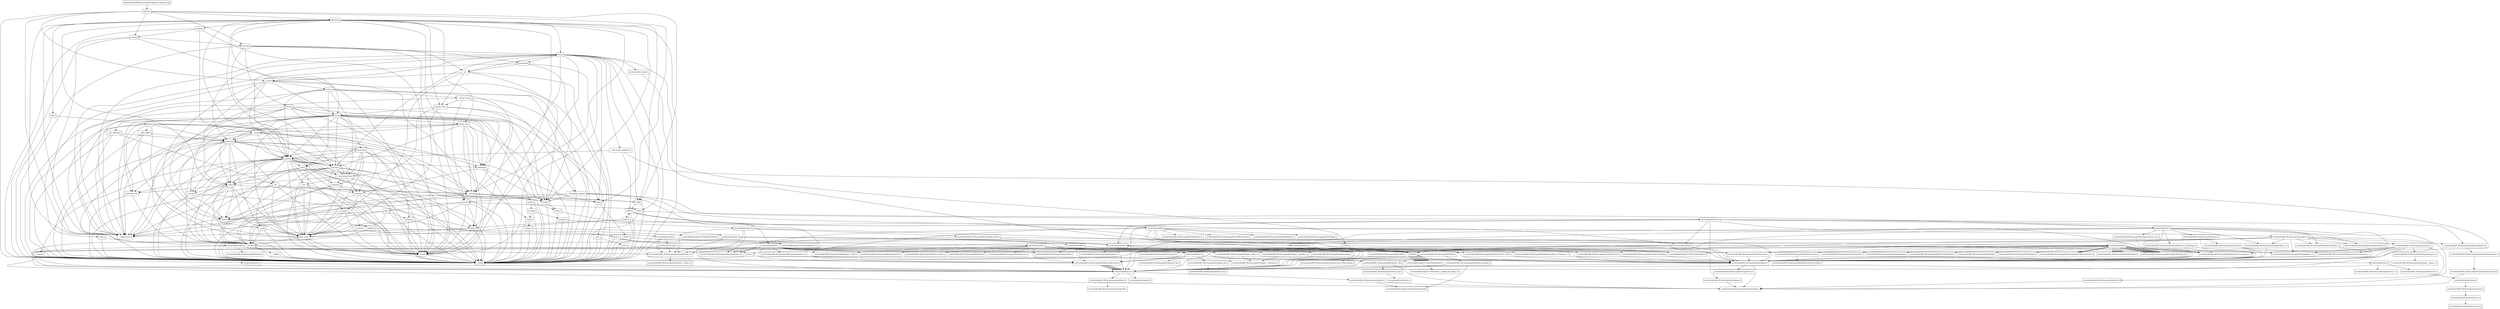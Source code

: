 digraph "dependencies" {
  header_1 [ shape="box", label="fstream"];
  header_0 [ shape="box", label="tmp/tmpw8iwRO.libcxx.header.deps/test_fstream.cpp"];
  header_2 [ shape="box", label="__config"];
  header_3 [ shape="box", label="usr/include/features.h"];
  header_4 [ shape="box", label="usr/include/stdc-predef.h"];
  header_5 [ shape="box", label="usr/include/x86_64-linux-gnu/sys/cdefs.h"];
  header_6 [ shape="box", label="usr/include/x86_64-linux-gnu/bits/wordsize.h"];
  header_7 [ shape="box", label="usr/include/x86_64-linux-gnu/bits/long-double.h"];
  header_8 [ shape="box", label="usr/include/x86_64-linux-gnu/gnu/stubs.h"];
  header_9 [ shape="box", label="usr/include/x86_64-linux-gnu/gnu/stubs-64.h"];
  header_11 [ shape="box", label="ostream"];
  header_12 [ shape="box", label="ios"];
  header_13 [ shape="box", label="iosfwd"];
  header_14 [ shape="box", label="wchar.h"];
  header_15 [ shape="box", label="usr/include/wchar.h"];
  header_16 [ shape="box", label="usr/include/x86_64-linux-gnu/bits/libc-header-start.h"];
  header_17 [ shape="box", label="usr/include/x86_64-linux-gnu/bits/floatn.h"];
  header_18 [ shape="box", label="usr/include/x86_64-linux-gnu/bits/floatn-common.h"];
  header_19 [ shape="box", label="stddef.h"];
  header_20 [ shape="box", label="usr/local/lib/clang/10.0.0/include/stddef.h"];
  header_21 [ shape="box", label="usr/local/lib/clang/10.0.0/include/stdarg.h"];
  header_22 [ shape="box", label="usr/include/x86_64-linux-gnu/bits/wchar.h"];
  header_23 [ shape="box", label="usr/include/x86_64-linux-gnu/bits/types/wint_t.h"];
  header_24 [ shape="box", label="usr/include/x86_64-linux-gnu/bits/types/mbstate_t.h"];
  header_25 [ shape="box", label="usr/include/x86_64-linux-gnu/bits/types/__mbstate_t.h"];
  header_26 [ shape="box", label="usr/include/x86_64-linux-gnu/bits/types/__FILE.h"];
  header_27 [ shape="box", label="usr/include/x86_64-linux-gnu/bits/types/FILE.h"];
  header_28 [ shape="box", label="usr/include/x86_64-linux-gnu/bits/types/locale_t.h"];
  header_29 [ shape="box", label="usr/include/x86_64-linux-gnu/bits/types/__locale_t.h"];
  header_30 [ shape="box", label="__locale"];
  header_31 [ shape="box", label="string"];
  header_32 [ shape="box", label="string_view"];
  header_33 [ shape="box", label="__string"];
  header_34 [ shape="box", label="algorithm"];
  header_35 [ shape="box", label="initializer_list"];
  header_36 [ shape="box", label="cstddef"];
  header_37 [ shape="box", label="version"];
  header_38 [ shape="box", label="usr/local/lib/clang/10.0.0/include/__stddef_max_align_t.h"];
  header_39 [ shape="box", label="__nullptr"];
  header_40 [ shape="box", label="type_traits"];
  header_41 [ shape="box", label="cstring"];
  header_42 [ shape="box", label="string.h"];
  header_43 [ shape="box", label="usr/include/string.h"];
  header_44 [ shape="box", label="usr/include/strings.h"];
  header_45 [ shape="box", label="utility"];
  header_46 [ shape="box", label="__tuple"];
  header_47 [ shape="box", label="cstdint"];
  header_48 [ shape="box", label="stdint.h"];
  header_49 [ shape="box", label="usr/local/lib/clang/10.0.0/include/stdint.h"];
  header_50 [ shape="box", label="usr/include/stdint.h"];
  header_51 [ shape="box", label="usr/include/x86_64-linux-gnu/bits/types.h"];
  header_52 [ shape="box", label="usr/include/x86_64-linux-gnu/bits/typesizes.h"];
  header_53 [ shape="box", label="usr/include/x86_64-linux-gnu/bits/stdint-intn.h"];
  header_54 [ shape="box", label="usr/include/x86_64-linux-gnu/bits/stdint-uintn.h"];
  header_55 [ shape="box", label="__debug"];
  header_56 [ shape="box", label="cstdlib"];
  header_57 [ shape="box", label="stdlib.h"];
  header_58 [ shape="box", label="usr/include/stdlib.h"];
  header_59 [ shape="box", label="usr/include/x86_64-linux-gnu/bits/waitflags.h"];
  header_60 [ shape="box", label="usr/include/x86_64-linux-gnu/bits/waitstatus.h"];
  header_61 [ shape="box", label="usr/include/x86_64-linux-gnu/sys/types.h"];
  header_62 [ shape="box", label="usr/include/x86_64-linux-gnu/bits/types/clock_t.h"];
  header_63 [ shape="box", label="usr/include/x86_64-linux-gnu/bits/types/clockid_t.h"];
  header_64 [ shape="box", label="usr/include/x86_64-linux-gnu/bits/types/time_t.h"];
  header_65 [ shape="box", label="usr/include/x86_64-linux-gnu/bits/types/timer_t.h"];
  header_66 [ shape="box", label="usr/include/endian.h"];
  header_67 [ shape="box", label="usr/include/x86_64-linux-gnu/bits/endian.h"];
  header_68 [ shape="box", label="usr/include/x86_64-linux-gnu/bits/byteswap.h"];
  header_69 [ shape="box", label="usr/include/x86_64-linux-gnu/bits/uintn-identity.h"];
  header_70 [ shape="box", label="usr/include/x86_64-linux-gnu/sys/select.h"];
  header_71 [ shape="box", label="usr/include/x86_64-linux-gnu/bits/select.h"];
  header_72 [ shape="box", label="usr/include/x86_64-linux-gnu/bits/types/sigset_t.h"];
  header_73 [ shape="box", label="usr/include/x86_64-linux-gnu/bits/types/__sigset_t.h"];
  header_74 [ shape="box", label="usr/include/x86_64-linux-gnu/bits/types/struct_timeval.h"];
  header_75 [ shape="box", label="usr/include/x86_64-linux-gnu/bits/types/struct_timespec.h"];
  header_76 [ shape="box", label="usr/include/x86_64-linux-gnu/bits/pthreadtypes.h"];
  header_77 [ shape="box", label="usr/include/x86_64-linux-gnu/bits/thread-shared-types.h"];
  header_78 [ shape="box", label="usr/include/x86_64-linux-gnu/bits/pthreadtypes-arch.h"];
  header_79 [ shape="box", label="usr/include/alloca.h"];
  header_80 [ shape="box", label="usr/include/x86_64-linux-gnu/bits/stdlib-bsearch.h"];
  header_81 [ shape="box", label="usr/include/x86_64-linux-gnu/bits/stdlib-float.h"];
  header_82 [ shape="box", label="math.h"];
  header_83 [ shape="box", label="usr/include/math.h"];
  header_84 [ shape="box", label="usr/include/x86_64-linux-gnu/bits/math-vector.h"];
  header_85 [ shape="box", label="usr/include/x86_64-linux-gnu/bits/libm-simd-decl-stubs.h"];
  header_86 [ shape="box", label="usr/include/x86_64-linux-gnu/bits/flt-eval-method.h"];
  header_87 [ shape="box", label="usr/include/x86_64-linux-gnu/bits/fp-logb.h"];
  header_88 [ shape="box", label="usr/include/x86_64-linux-gnu/bits/fp-fast.h"];
  header_89 [ shape="box", label="usr/include/x86_64-linux-gnu/bits/mathcalls-helper-functions.h"];
  header_90 [ shape="box", label="usr/include/x86_64-linux-gnu/bits/mathcalls.h"];
  header_91 [ shape="box", label="usr/include/x86_64-linux-gnu/bits/mathcalls-narrow.h"];
  header_92 [ shape="box", label="usr/include/x86_64-linux-gnu/bits/iscanonical.h"];
  header_93 [ shape="box", label="usr/include/x86_64-linux-gnu/bits/mathinline.h"];
  header_94 [ shape="box", label="limits"];
  header_95 [ shape="box", label="__undef_macros"];
  header_96 [ shape="box", label="cstdio"];
  header_97 [ shape="box", label="stdio.h"];
  header_98 [ shape="box", label="usr/include/stdio.h"];
  header_99 [ shape="box", label="usr/include/x86_64-linux-gnu/bits/types/__fpos_t.h"];
  header_100 [ shape="box", label="usr/include/x86_64-linux-gnu/bits/types/__fpos64_t.h"];
  header_101 [ shape="box", label="usr/include/x86_64-linux-gnu/bits/types/struct_FILE.h"];
  header_102 [ shape="box", label="usr/include/x86_64-linux-gnu/bits/types/cookie_io_functions_t.h"];
  header_103 [ shape="box", label="usr/include/x86_64-linux-gnu/bits/stdio_lim.h"];
  header_104 [ shape="box", label="usr/include/x86_64-linux-gnu/bits/sys_errlist.h"];
  header_105 [ shape="box", label="usr/include/x86_64-linux-gnu/bits/stdio.h"];
  header_106 [ shape="box", label="memory"];
  header_107 [ shape="box", label="typeinfo"];
  header_108 [ shape="box", label="exception"];
  header_109 [ shape="box", label="new"];
  header_110 [ shape="box", label="iterator"];
  header_111 [ shape="box", label="__functional_base"];
  header_112 [ shape="box", label="tuple"];
  header_113 [ shape="box", label="stdexcept"];
  header_114 [ shape="box", label="cassert"];
  header_115 [ shape="box", label="usr/include/assert.h"];
  header_116 [ shape="box", label="atomic"];
  header_117 [ shape="box", label="functional"];
  header_118 [ shape="box", label="bit"];
  header_119 [ shape="box", label="cwchar"];
  header_120 [ shape="box", label="cwctype"];
  header_121 [ shape="box", label="cctype"];
  header_122 [ shape="box", label="ctype.h"];
  header_123 [ shape="box", label="usr/include/ctype.h"];
  header_124 [ shape="box", label="wctype.h"];
  header_125 [ shape="box", label="usr/include/wctype.h"];
  header_126 [ shape="box", label="usr/include/x86_64-linux-gnu/bits/wctype-wchar.h"];
  header_127 [ shape="box", label="mutex"];
  header_128 [ shape="box", label="__mutex_base"];
  header_129 [ shape="box", label="chrono"];
  header_130 [ shape="box", label="ctime"];
  header_131 [ shape="box", label="usr/include/time.h"];
  header_132 [ shape="box", label="usr/include/x86_64-linux-gnu/bits/time.h"];
  header_133 [ shape="box", label="usr/include/x86_64-linux-gnu/bits/timex.h"];
  header_134 [ shape="box", label="usr/include/x86_64-linux-gnu/bits/types/struct_tm.h"];
  header_135 [ shape="box", label="usr/include/x86_64-linux-gnu/bits/types/struct_itimerspec.h"];
  header_136 [ shape="box", label="ratio"];
  header_137 [ shape="box", label="climits"];
  header_138 [ shape="box", label="limits.h"];
  header_139 [ shape="box", label="usr/local/lib/clang/10.0.0/include/limits.h"];
  header_140 [ shape="box", label="usr/include/limits.h"];
  header_141 [ shape="box", label="usr/include/x86_64-linux-gnu/bits/posix1_lim.h"];
  header_142 [ shape="box", label="usr/include/x86_64-linux-gnu/bits/local_lim.h"];
  header_143 [ shape="box", label="usr/include/linux/limits.h"];
  header_144 [ shape="box", label="usr/include/x86_64-linux-gnu/bits/posix2_lim.h"];
  header_145 [ shape="box", label="usr/include/x86_64-linux-gnu/bits/xopen_lim.h"];
  header_146 [ shape="box", label="usr/include/x86_64-linux-gnu/bits/uio_lim.h"];
  header_147 [ shape="box", label="system_error"];
  header_148 [ shape="box", label="__errc"];
  header_149 [ shape="box", label="cerrno"];
  header_150 [ shape="box", label="errno.h"];
  header_151 [ shape="box", label="usr/include/errno.h"];
  header_152 [ shape="box", label="usr/include/x86_64-linux-gnu/bits/errno.h"];
  header_153 [ shape="box", label="usr/include/linux/errno.h"];
  header_154 [ shape="box", label="usr/include/x86_64-linux-gnu/asm/errno.h"];
  header_155 [ shape="box", label="usr/include/asm-generic/errno.h"];
  header_156 [ shape="box", label="usr/include/asm-generic/errno-base.h"];
  header_157 [ shape="box", label="usr/include/x86_64-linux-gnu/bits/types/error_t.h"];
  header_158 [ shape="box", label="__threading_support"];
  header_10 [ shape="box", label="usr/include/pthread.h"];
  header_159 [ shape="box", label="usr/include/sched.h"];
  header_160 [ shape="box", label="usr/include/x86_64-linux-gnu/bits/sched.h"];
  header_161 [ shape="box", label="usr/include/x86_64-linux-gnu/bits/types/struct_sched_param.h"];
  header_162 [ shape="box", label="usr/include/x86_64-linux-gnu/bits/cpu-set.h"];
  header_163 [ shape="box", label="usr/include/x86_64-linux-gnu/bits/setjmp.h"];
  header_164 [ shape="box", label="locale.h"];
  header_165 [ shape="box", label="usr/include/locale.h"];
  header_166 [ shape="box", label="usr/include/x86_64-linux-gnu/bits/locale.h"];
  header_167 [ shape="box", label="streambuf"];
  header_168 [ shape="box", label="locale"];
  header_169 [ shape="box", label="cstdarg"];
  header_170 [ shape="box", label="usr/include/nl_types.h"];
  header_171 [ shape="box", label="__bsd_locale_fallbacks.h"];
  header_172 [ shape="box", label="bitset"];
  header_173 [ shape="box", label="__bit_reference"];
  header_174 [ shape="box", label="istream"];
  header_175 [ shape="box", label="filesystem"];
  header_176 [ shape="box", label="stack"];
  header_177 [ shape="box", label="deque"];
  header_178 [ shape="box", label="__split_buffer"];
  header_179 [ shape="box", label="iomanip"];
  header_137 -> header_2;
  header_137 -> header_138;
  header_153 -> header_154;
  header_43 -> header_16;
  header_43 -> header_19;
  header_43 -> header_28;
  header_43 -> header_44;
  header_116 -> header_2;
  header_116 -> header_36;
  header_116 -> header_47;
  header_116 -> header_40;
  header_116 -> header_37;
  header_45 -> header_2;
  header_45 -> header_46;
  header_45 -> header_40;
  header_45 -> header_35;
  header_45 -> header_36;
  header_45 -> header_41;
  header_45 -> header_47;
  header_45 -> header_37;
  header_45 -> header_55;
  header_136 -> header_2;
  header_136 -> header_47;
  header_136 -> header_137;
  header_136 -> header_40;
  header_136 -> header_95;
  header_8 -> header_9;
  header_176 -> header_2;
  header_176 -> header_177;
  header_172 -> header_2;
  header_172 -> header_173;
  header_172 -> header_36;
  header_172 -> header_137;
  header_172 -> header_31;
  header_172 -> header_113;
  header_172 -> header_13;
  header_172 -> header_111;
  header_172 -> header_95;
  header_46 -> header_2;
  header_46 -> header_36;
  header_46 -> header_40;
  header_138 -> header_2;
  header_138 -> header_139;
  header_138 -> header_139;
  header_36 -> header_2;
  header_36 -> header_37;
  header_36 -> header_20;
  header_36 -> header_39;
  header_10 -> header_3;
  header_10 -> header_66;
  header_10 -> header_159;
  header_10 -> header_131;
  header_10 -> header_76;
  header_10 -> header_163;
  header_10 -> header_6;
  header_10 -> header_75;
  header_18 -> header_3;
  header_18 -> header_7;
  header_178 -> header_2;
  header_178 -> header_40;
  header_178 -> header_34;
  header_178 -> header_95;
  header_174 -> header_2;
  header_174 -> header_37;
  header_174 -> header_11;
  header_174 -> header_95;
  header_0 -> header_1;
  header_152 -> header_153;
  header_127 -> header_2;
  header_127 -> header_128;
  header_127 -> header_47;
  header_127 -> header_117;
  header_127 -> header_106;
  header_127 -> header_112;
  header_127 -> header_37;
  header_127 -> header_158;
  header_127 -> header_95;
  header_3 -> header_4;
  header_3 -> header_5;
  header_3 -> header_8;
  header_55 -> header_2;
  header_55 -> header_13;
  header_55 -> header_56;
  header_55 -> header_96;
  header_55 -> header_36;
  header_122 -> header_2;
  header_122 -> header_123;
  header_179 -> header_2;
  header_179 -> header_33;
  header_179 -> header_174;
  header_179 -> header_37;
  header_128 -> header_2;
  header_128 -> header_129;
  header_128 -> header_147;
  header_128 -> header_158;
  header_128 -> header_95;
  header_102 -> header_51;
  header_17 -> header_3;
  header_17 -> header_18;
  header_141 -> header_6;
  header_141 -> header_142;
  header_5 -> header_6;
  header_5 -> header_7;
  header_42 -> header_2;
  header_42 -> header_43;
  header_62 -> header_51;
  header_2 -> header_3;
  header_112 -> header_2;
  header_112 -> header_46;
  header_112 -> header_36;
  header_112 -> header_40;
  header_112 -> header_111;
  header_112 -> header_45;
  header_112 -> header_37;
  header_72 -> header_73;
  header_120 -> header_2;
  header_120 -> header_121;
  header_120 -> header_124;
  header_151 -> header_3;
  header_151 -> header_152;
  header_151 -> header_157;
  header_175 -> header_2;
  header_175 -> header_36;
  header_175 -> header_56;
  header_175 -> header_129;
  header_175 -> header_110;
  header_175 -> header_13;
  header_175 -> header_168;
  header_175 -> header_106;
  header_175 -> header_176;
  header_175 -> header_31;
  header_175 -> header_147;
  header_175 -> header_45;
  header_175 -> header_179;
  header_175 -> header_32;
  header_175 -> header_37;
  header_175 -> header_55;
  header_175 -> header_95;
  header_135 -> header_51;
  header_135 -> header_75;
  header_111 -> header_2;
  header_111 -> header_40;
  header_111 -> header_107;
  header_111 -> header_108;
  header_111 -> header_109;
  header_111 -> header_45;
  header_53 -> header_51;
  header_70 -> header_3;
  header_70 -> header_51;
  header_70 -> header_71;
  header_70 -> header_72;
  header_70 -> header_64;
  header_70 -> header_74;
  header_70 -> header_75;
  header_30 -> header_2;
  header_30 -> header_31;
  header_30 -> header_106;
  header_30 -> header_45;
  header_30 -> header_127;
  header_30 -> header_47;
  header_30 -> header_121;
  header_30 -> header_164;
  header_84 -> header_85;
  header_113 -> header_2;
  header_113 -> header_108;
  header_113 -> header_13;
  header_125 -> header_3;
  header_125 -> header_51;
  header_125 -> header_23;
  header_125 -> header_126;
  header_125 -> header_28;
  header_54 -> header_51;
  header_177 -> header_2;
  header_177 -> header_178;
  header_177 -> header_40;
  header_177 -> header_35;
  header_177 -> header_110;
  header_177 -> header_34;
  header_177 -> header_113;
  header_177 -> header_37;
  header_177 -> header_95;
  header_61 -> header_3;
  header_61 -> header_51;
  header_61 -> header_62;
  header_61 -> header_63;
  header_61 -> header_64;
  header_61 -> header_65;
  header_61 -> header_19;
  header_61 -> header_53;
  header_61 -> header_66;
  header_61 -> header_70;
  header_61 -> header_76;
  header_16 -> header_3;
  header_16 -> header_3;
  header_16 -> header_3;
  header_16 -> header_3;
  header_16 -> header_3;
  header_16 -> header_3;
  header_16 -> header_3;
  header_31 -> header_2;
  header_31 -> header_32;
  header_31 -> header_13;
  header_31 -> header_41;
  header_31 -> header_96;
  header_31 -> header_119;
  header_31 -> header_34;
  header_31 -> header_110;
  header_31 -> header_45;
  header_31 -> header_106;
  header_31 -> header_113;
  header_31 -> header_40;
  header_31 -> header_35;
  header_31 -> header_111;
  header_31 -> header_37;
  header_31 -> header_47;
  header_31 -> header_55;
  header_31 -> header_95;
  header_83 -> header_16;
  header_83 -> header_51;
  header_83 -> header_84;
  header_83 -> header_17;
  header_83 -> header_86;
  header_83 -> header_87;
  header_83 -> header_88;
  header_83 -> header_89;
  header_83 -> header_90;
  header_83 -> header_89;
  header_83 -> header_90;
  header_83 -> header_89;
  header_83 -> header_90;
  header_83 -> header_90;
  header_83 -> header_90;
  header_83 -> header_90;
  header_83 -> header_90;
  header_83 -> header_91;
  header_83 -> header_91;
  header_83 -> header_91;
  header_83 -> header_91;
  header_83 -> header_91;
  header_83 -> header_91;
  header_83 -> header_91;
  header_83 -> header_91;
  header_83 -> header_91;
  header_83 -> header_92;
  header_83 -> header_93;
  header_131 -> header_3;
  header_131 -> header_19;
  header_131 -> header_132;
  header_131 -> header_62;
  header_131 -> header_64;
  header_131 -> header_134;
  header_131 -> header_75;
  header_131 -> header_63;
  header_131 -> header_65;
  header_131 -> header_135;
  header_131 -> header_28;
  header_134 -> header_51;
  header_140 -> header_16;
  header_140 -> header_141;
  header_140 -> header_144;
  header_140 -> header_145;
  header_154 -> header_155;
  header_159 -> header_3;
  header_159 -> header_51;
  header_159 -> header_19;
  header_159 -> header_64;
  header_159 -> header_75;
  header_159 -> header_160;
  header_159 -> header_162;
  header_65 -> header_51;
  header_147 -> header_148;
  header_147 -> header_40;
  header_147 -> header_113;
  header_147 -> header_111;
  header_147 -> header_31;
  header_11 -> header_2;
  header_11 -> header_12;
  header_11 -> header_167;
  header_11 -> header_168;
  header_11 -> header_110;
  header_11 -> header_172;
  header_11 -> header_37;
  header_24 -> header_25;
  header_32 -> header_2;
  header_32 -> header_33;
  header_32 -> header_34;
  header_32 -> header_110;
  header_32 -> header_94;
  header_32 -> header_113;
  header_32 -> header_37;
  header_32 -> header_55;
  header_32 -> header_95;
  header_96 -> header_2;
  header_96 -> header_97;
  header_168 -> header_2;
  header_168 -> header_30;
  header_168 -> header_55;
  header_168 -> header_34;
  header_168 -> header_106;
  header_168 -> header_12;
  header_168 -> header_167;
  header_168 -> header_110;
  header_168 -> header_94;
  header_168 -> header_37;
  header_168 -> header_169;
  header_168 -> header_56;
  header_168 -> header_130;
  header_168 -> header_96;
  header_168 -> header_170;
  header_168 -> header_171;
  header_168 -> header_95;
  header_117 -> header_2;
  header_117 -> header_40;
  header_117 -> header_107;
  header_117 -> header_108;
  header_117 -> header_106;
  header_117 -> header_112;
  header_117 -> header_45;
  header_117 -> header_37;
  header_117 -> header_111;
  header_69 -> header_51;
  header_12 -> header_2;
  header_12 -> header_13;
  header_12 -> header_30;
  header_12 -> header_147;
  header_12 -> header_116;
  header_20 -> header_38;
  header_155 -> header_156;
  header_115 -> header_3;
  header_97 -> header_2;
  header_97 -> header_98;
  header_170 -> header_3;
  header_39 -> header_2;
  header_148 -> header_2;
  header_148 -> header_149;
  header_49 -> header_50;
  header_14 -> header_2;
  header_14 -> header_15;
  header_77 -> header_78;
  header_100 -> header_51;
  header_100 -> header_25;
  header_110 -> header_2;
  header_110 -> header_13;
  header_110 -> header_111;
  header_110 -> header_40;
  header_110 -> header_36;
  header_110 -> header_35;
  header_110 -> header_37;
  header_110 -> header_55;
  header_48 -> header_2;
  header_48 -> header_49;
  header_158 -> header_2;
  header_158 -> header_129;
  header_158 -> header_13;
  header_158 -> header_150;
  header_158 -> header_10;
  header_158 -> header_159;
  header_158 -> header_95;
  header_139 -> header_140;
  header_66 -> header_3;
  header_66 -> header_67;
  header_66 -> header_68;
  header_66 -> header_69;
  header_47 -> header_2;
  header_47 -> header_48;
  header_76 -> header_77;
  header_98 -> header_16;
  header_98 -> header_19;
  header_98 -> header_21;
  header_98 -> header_51;
  header_98 -> header_99;
  header_98 -> header_100;
  header_98 -> header_26;
  header_98 -> header_27;
  header_98 -> header_101;
  header_98 -> header_102;
  header_98 -> header_103;
  header_98 -> header_104;
  header_98 -> header_105;
  header_15 -> header_16;
  header_15 -> header_17;
  header_15 -> header_19;
  header_15 -> header_21;
  header_15 -> header_22;
  header_15 -> header_23;
  header_15 -> header_24;
  header_15 -> header_26;
  header_15 -> header_27;
  header_15 -> header_28;
  header_51 -> header_3;
  header_51 -> header_6;
  header_51 -> header_52;
  header_44 -> header_3;
  header_44 -> header_19;
  header_44 -> header_28;
  header_99 -> header_51;
  header_99 -> header_25;
  header_129 -> header_2;
  header_129 -> header_130;
  header_129 -> header_40;
  header_129 -> header_136;
  header_129 -> header_94;
  header_129 -> header_37;
  header_129 -> header_95;
  header_1 -> header_2;
  header_1 -> header_11;
  header_1 -> header_174;
  header_1 -> header_30;
  header_1 -> header_96;
  header_1 -> header_56;
  header_1 -> header_175;
  header_1 -> header_95;
  header_78 -> header_6;
  header_108 -> header_2;
  header_108 -> header_36;
  header_108 -> header_56;
  header_108 -> header_40;
  header_108 -> header_37;
  header_13 -> header_2;
  header_13 -> header_14;
  header_94 -> header_2;
  header_94 -> header_40;
  header_94 -> header_95;
  header_94 -> header_37;
  header_114 -> header_2;
  header_114 -> header_115;
  header_109 -> header_2;
  header_109 -> header_108;
  header_109 -> header_40;
  header_109 -> header_36;
  header_109 -> header_37;
  header_101 -> header_51;
  header_145 -> header_146;
  header_169 -> header_2;
  header_169 -> header_21;
  header_171 -> header_57;
  header_171 -> header_21;
  header_171 -> header_106;
  header_68 -> header_3;
  header_68 -> header_51;
  header_79 -> header_3;
  header_79 -> header_19;
  header_119 -> header_2;
  header_119 -> header_120;
  header_119 -> header_14;
  header_123 -> header_3;
  header_123 -> header_51;
  header_123 -> header_66;
  header_123 -> header_28;
  header_167 -> header_2;
  header_167 -> header_13;
  header_167 -> header_12;
  header_167 -> header_95;
  header_130 -> header_2;
  header_130 -> header_131;
  header_173 -> header_2;
  header_173 -> header_118;
  header_173 -> header_34;
  header_173 -> header_95;
  header_57 -> header_2;
  header_57 -> header_58;
  header_57 -> header_82;
  header_57 -> header_58;
  header_142 -> header_143;
  header_82 -> header_2;
  header_82 -> header_57;
  header_82 -> header_83;
  header_82 -> header_40;
  header_82 -> header_94;
  header_132 -> header_51;
  header_132 -> header_133;
  header_19 -> header_20;
  header_19 -> header_20;
  header_19 -> header_20;
  header_19 -> header_20;
  header_19 -> header_20;
  header_19 -> header_20;
  header_19 -> header_20;
  header_19 -> header_20;
  header_19 -> header_20;
  header_19 -> header_20;
  header_28 -> header_29;
  header_106 -> header_2;
  header_106 -> header_40;
  header_106 -> header_107;
  header_106 -> header_36;
  header_106 -> header_47;
  header_106 -> header_109;
  header_106 -> header_45;
  header_106 -> header_94;
  header_106 -> header_110;
  header_106 -> header_111;
  header_106 -> header_13;
  header_106 -> header_112;
  header_106 -> header_113;
  header_106 -> header_41;
  header_106 -> header_114;
  header_106 -> header_116;
  header_106 -> header_37;
  header_106 -> header_95;
  header_71 -> header_6;
  header_56 -> header_2;
  header_56 -> header_57;
  header_164 -> header_2;
  header_164 -> header_165;
  header_63 -> header_51;
  header_33 -> header_2;
  header_33 -> header_34;
  header_33 -> header_96;
  header_33 -> header_106;
  header_33 -> header_55;
  header_33 -> header_95;
  header_163 -> header_6;
  header_165 -> header_3;
  header_165 -> header_19;
  header_165 -> header_166;
  header_165 -> header_28;
  header_40 -> header_2;
  header_40 -> header_36;
  header_40 -> header_37;
  header_64 -> header_51;
  header_149 -> header_2;
  header_149 -> header_150;
  header_118 -> header_2;
  header_118 -> header_94;
  header_118 -> header_40;
  header_118 -> header_37;
  header_118 -> header_55;
  header_118 -> header_95;
  header_126 -> header_51;
  header_126 -> header_23;
  header_126 -> header_66;
  header_121 -> header_2;
  header_121 -> header_122;
  header_34 -> header_2;
  header_34 -> header_35;
  header_34 -> header_40;
  header_34 -> header_41;
  header_34 -> header_45;
  header_34 -> header_106;
  header_34 -> header_117;
  header_34 -> header_110;
  header_34 -> header_36;
  header_34 -> header_118;
  header_34 -> header_37;
  header_34 -> header_55;
  header_34 -> header_95;
  header_124 -> header_2;
  header_124 -> header_125;
  header_50 -> header_16;
  header_50 -> header_51;
  header_50 -> header_22;
  header_50 -> header_6;
  header_50 -> header_53;
  header_50 -> header_54;
  header_74 -> header_51;
  header_107 -> header_2;
  header_107 -> header_108;
  header_107 -> header_36;
  header_107 -> header_47;
  header_35 -> header_2;
  header_35 -> header_36;
  header_133 -> header_51;
  header_133 -> header_74;
  header_160 -> header_161;
  header_75 -> header_51;
  header_37 -> header_2;
  header_41 -> header_2;
  header_41 -> header_42;
  header_58 -> header_16;
  header_58 -> header_19;
  header_58 -> header_59;
  header_58 -> header_60;
  header_58 -> header_17;
  header_58 -> header_28;
  header_58 -> header_61;
  header_58 -> header_79;
  header_58 -> header_80;
  header_58 -> header_81;
  header_150 -> header_2;
  header_150 -> header_151;
}
